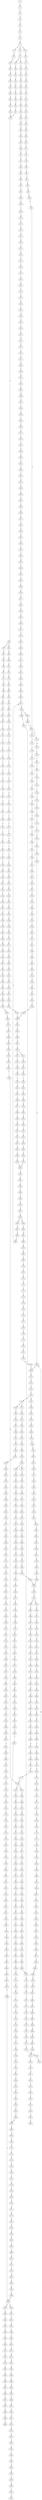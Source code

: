 strict digraph  {
	S0 -> S1 [ label = G ];
	S1 -> S2 [ label = C ];
	S2 -> S3 [ label = G ];
	S3 -> S4 [ label = A ];
	S4 -> S5 [ label = G ];
	S5 -> S6 [ label = T ];
	S6 -> S7 [ label = C ];
	S7 -> S8 [ label = C ];
	S7 -> S9 [ label = G ];
	S7 -> S10 [ label = T ];
	S8 -> S11 [ label = C ];
	S9 -> S12 [ label = A ];
	S10 -> S13 [ label = C ];
	S11 -> S14 [ label = T ];
	S11 -> S15 [ label = G ];
	S12 -> S16 [ label = A ];
	S13 -> S17 [ label = G ];
	S14 -> S18 [ label = C ];
	S15 -> S19 [ label = C ];
	S16 -> S20 [ label = C ];
	S17 -> S21 [ label = T ];
	S18 -> S22 [ label = C ];
	S19 -> S23 [ label = C ];
	S20 -> S24 [ label = C ];
	S21 -> S25 [ label = C ];
	S22 -> S26 [ label = G ];
	S23 -> S27 [ label = T ];
	S24 -> S28 [ label = T ];
	S25 -> S29 [ label = T ];
	S26 -> S30 [ label = G ];
	S27 -> S31 [ label = G ];
	S28 -> S32 [ label = G ];
	S29 -> S33 [ label = G ];
	S30 -> S34 [ label = T ];
	S31 -> S35 [ label = T ];
	S32 -> S36 [ label = T ];
	S33 -> S37 [ label = T ];
	S34 -> S38 [ label = C ];
	S35 -> S39 [ label = C ];
	S36 -> S40 [ label = C ];
	S37 -> S41 [ label = T ];
	S38 -> S42 [ label = T ];
	S39 -> S43 [ label = G ];
	S40 -> S44 [ label = G ];
	S41 -> S45 [ label = C ];
	S42 -> S46 [ label = G ];
	S43 -> S47 [ label = C ];
	S44 -> S48 [ label = C ];
	S45 -> S49 [ label = C ];
	S46 -> S50 [ label = G ];
	S47 -> S51 [ label = G ];
	S48 -> S51 [ label = G ];
	S49 -> S52 [ label = G ];
	S50 -> S53 [ label = A ];
	S51 -> S54 [ label = C ];
	S52 -> S55 [ label = T ];
	S53 -> S56 [ label = G ];
	S54 -> S57 [ label = G ];
	S54 -> S58 [ label = A ];
	S55 -> S59 [ label = G ];
	S56 -> S60 [ label = G ];
	S57 -> S61 [ label = A ];
	S58 -> S62 [ label = A ];
	S59 -> S63 [ label = G ];
	S60 -> S64 [ label = G ];
	S61 -> S65 [ label = G ];
	S62 -> S66 [ label = C ];
	S63 -> S67 [ label = C ];
	S64 -> S68 [ label = T ];
	S65 -> S69 [ label = C ];
	S66 -> S70 [ label = C ];
	S67 -> S71 [ label = C ];
	S68 -> S72 [ label = G ];
	S69 -> S73 [ label = A ];
	S70 -> S74 [ label = C ];
	S71 -> S75 [ label = C ];
	S72 -> S76 [ label = T ];
	S73 -> S77 [ label = G ];
	S74 -> S78 [ label = G ];
	S75 -> S79 [ label = G ];
	S76 -> S80 [ label = T ];
	S77 -> S81 [ label = T ];
	S78 -> S82 [ label = T ];
	S79 -> S83 [ label = T ];
	S80 -> S84 [ label = C ];
	S81 -> S85 [ label = G ];
	S82 -> S86 [ label = A ];
	S83 -> S87 [ label = C ];
	S84 -> S88 [ label = C ];
	S85 -> S89 [ label = C ];
	S86 -> S90 [ label = C ];
	S87 -> S91 [ label = C ];
	S88 -> S92 [ label = A ];
	S89 -> S93 [ label = A ];
	S90 -> S94 [ label = A ];
	S91 -> S95 [ label = A ];
	S92 -> S96 [ label = G ];
	S93 -> S97 [ label = A ];
	S94 -> S98 [ label = G ];
	S95 -> S99 [ label = G ];
	S96 -> S100 [ label = C ];
	S97 -> S101 [ label = C ];
	S98 -> S102 [ label = C ];
	S99 -> S103 [ label = T ];
	S100 -> S104 [ label = A ];
	S101 -> S105 [ label = A ];
	S102 -> S106 [ label = A ];
	S103 -> S107 [ label = A ];
	S104 -> S108 [ label = G ];
	S105 -> S109 [ label = G ];
	S106 -> S110 [ label = G ];
	S107 -> S111 [ label = G ];
	S108 -> S112 [ label = A ];
	S109 -> S113 [ label = C ];
	S110 -> S114 [ label = G ];
	S111 -> S115 [ label = G ];
	S111 -> S116 [ label = C ];
	S112 -> S117 [ label = T ];
	S113 -> S118 [ label = T ];
	S114 -> S119 [ label = T ];
	S115 -> S120 [ label = G ];
	S116 -> S121 [ label = T ];
	S117 -> S122 [ label = A ];
	S118 -> S123 [ label = A ];
	S119 -> S124 [ label = G ];
	S120 -> S125 [ label = T ];
	S121 -> S126 [ label = C ];
	S122 -> S127 [ label = A ];
	S123 -> S128 [ label = C ];
	S124 -> S129 [ label = C ];
	S125 -> S130 [ label = C ];
	S126 -> S131 [ label = C ];
	S127 -> S132 [ label = A ];
	S128 -> S133 [ label = G ];
	S129 -> S134 [ label = A ];
	S130 -> S135 [ label = A ];
	S131 -> S136 [ label = A ];
	S132 -> S137 [ label = A ];
	S133 -> S138 [ label = A ];
	S134 -> S139 [ label = C ];
	S135 -> S140 [ label = C ];
	S136 -> S141 [ label = C ];
	S137 -> S142 [ label = A ];
	S138 -> S143 [ label = G ];
	S139 -> S144 [ label = G ];
	S140 -> S145 [ label = T ];
	S141 -> S146 [ label = C ];
	S142 -> S147 [ label = C ];
	S143 -> S148 [ label = A ];
	S144 -> S149 [ label = C ];
	S145 -> S150 [ label = C ];
	S146 -> S151 [ label = G ];
	S147 -> S152 [ label = T ];
	S148 -> S153 [ label = A ];
	S149 -> S154 [ label = G ];
	S150 -> S155 [ label = G ];
	S151 -> S156 [ label = G ];
	S152 -> S157 [ label = T ];
	S153 -> S158 [ label = C ];
	S154 -> S159 [ label = G ];
	S155 -> S160 [ label = C ];
	S156 -> S161 [ label = A ];
	S157 -> S162 [ label = T ];
	S158 -> S163 [ label = T ];
	S159 -> S164 [ label = T ];
	S160 -> S165 [ label = T ];
	S161 -> S166 [ label = C ];
	S162 -> S167 [ label = G ];
	S163 -> S168 [ label = G ];
	S164 -> S169 [ label = G ];
	S165 -> S170 [ label = T ];
	S166 -> S171 [ label = G ];
	S167 -> S172 [ label = C ];
	S168 -> S173 [ label = G ];
	S169 -> S174 [ label = C ];
	S170 -> S175 [ label = C ];
	S171 -> S176 [ label = T ];
	S172 -> S177 [ label = C ];
	S173 -> S178 [ label = C ];
	S174 -> S179 [ label = C ];
	S175 -> S180 [ label = A ];
	S176 -> S181 [ label = C ];
	S177 -> S182 [ label = G ];
	S178 -> S183 [ label = G ];
	S179 -> S184 [ label = G ];
	S180 -> S185 [ label = T ];
	S181 -> S186 [ label = G ];
	S182 -> S187 [ label = T ];
	S183 -> S188 [ label = C ];
	S184 -> S189 [ label = C ];
	S185 -> S190 [ label = C ];
	S186 -> S191 [ label = T ];
	S187 -> S192 [ label = A ];
	S188 -> S193 [ label = A ];
	S189 -> S194 [ label = A ];
	S190 -> S195 [ label = C ];
	S191 -> S196 [ label = G ];
	S192 -> S197 [ label = G ];
	S193 -> S198 [ label = G ];
	S194 -> S199 [ label = A ];
	S195 -> S200 [ label = A ];
	S196 -> S201 [ label = A ];
	S197 -> S202 [ label = C ];
	S198 -> S203 [ label = C ];
	S199 -> S204 [ label = C ];
	S200 -> S205 [ label = G ];
	S201 -> S206 [ label = C ];
	S202 -> S207 [ label = C ];
	S203 -> S208 [ label = G ];
	S204 -> S209 [ label = C ];
	S205 -> S210 [ label = A ];
	S206 -> S211 [ label = C ];
	S207 -> S212 [ label = G ];
	S208 -> S213 [ label = G ];
	S209 -> S214 [ label = A ];
	S210 -> S215 [ label = A ];
	S211 -> S216 [ label = G ];
	S212 -> S217 [ label = G ];
	S213 -> S218 [ label = G ];
	S214 -> S219 [ label = G ];
	S215 -> S220 [ label = C ];
	S216 -> S221 [ label = G ];
	S217 -> S222 [ label = T ];
	S218 -> S223 [ label = T ];
	S219 -> S224 [ label = T ];
	S220 -> S225 [ label = C ];
	S221 -> S226 [ label = T ];
	S222 -> S227 [ label = G ];
	S223 -> S228 [ label = G ];
	S224 -> S229 [ label = C ];
	S225 -> S230 [ label = A ];
	S225 -> S231 [ label = G ];
	S226 -> S232 [ label = C ];
	S227 -> S233 [ label = A ];
	S228 -> S234 [ label = C ];
	S229 -> S235 [ label = G ];
	S230 -> S236 [ label = G ];
	S230 -> S237 [ label = C ];
	S231 -> S238 [ label = G ];
	S232 -> S239 [ label = G ];
	S233 -> S240 [ label = C ];
	S234 -> S241 [ label = C ];
	S235 -> S242 [ label = C ];
	S236 -> S243 [ label = A ];
	S237 -> S244 [ label = C ];
	S238 -> S245 [ label = A ];
	S239 -> S246 [ label = C ];
	S240 -> S247 [ label = G ];
	S241 -> S248 [ label = G ];
	S242 -> S249 [ label = G ];
	S243 -> S250 [ label = C ];
	S244 -> S251 [ label = A ];
	S245 -> S252 [ label = C ];
	S246 -> S253 [ label = G ];
	S247 -> S254 [ label = T ];
	S248 -> S255 [ label = C ];
	S249 -> S256 [ label = C ];
	S250 -> S257 [ label = T ];
	S251 -> S258 [ label = C ];
	S252 -> S259 [ label = G ];
	S253 -> S260 [ label = T ];
	S254 -> S261 [ label = G ];
	S255 -> S262 [ label = C ];
	S256 -> S263 [ label = A ];
	S257 -> S264 [ label = C ];
	S258 -> S265 [ label = C ];
	S259 -> S266 [ label = C ];
	S260 -> S267 [ label = A ];
	S261 -> S268 [ label = G ];
	S262 -> S269 [ label = G ];
	S263 -> S270 [ label = G ];
	S264 -> S271 [ label = C ];
	S265 -> S272 [ label = C ];
	S266 -> S273 [ label = C ];
	S267 -> S274 [ label = G ];
	S268 -> S275 [ label = G ];
	S269 -> S276 [ label = G ];
	S270 -> S277 [ label = C ];
	S271 -> S278 [ label = C ];
	S272 -> S279 [ label = C ];
	S273 -> S280 [ label = C ];
	S274 -> S281 [ label = C ];
	S275 -> S282 [ label = T ];
	S276 -> S283 [ label = T ];
	S277 -> S284 [ label = C ];
	S278 -> S285 [ label = A ];
	S279 -> S286 [ label = T ];
	S280 -> S287 [ label = A ];
	S281 -> S288 [ label = C ];
	S282 -> S289 [ label = A ];
	S283 -> S290 [ label = G ];
	S284 -> S291 [ label = G ];
	S285 -> S292 [ label = T ];
	S286 -> S293 [ label = T ];
	S287 -> S294 [ label = T ];
	S288 -> S295 [ label = G ];
	S289 -> S296 [ label = C ];
	S290 -> S297 [ label = G ];
	S291 -> S298 [ label = G ];
	S292 -> S299 [ label = C ];
	S293 -> S300 [ label = C ];
	S294 -> S301 [ label = C ];
	S295 -> S302 [ label = C ];
	S296 -> S303 [ label = T ];
	S297 -> S304 [ label = T ];
	S298 -> S305 [ label = T ];
	S299 -> S306 [ label = T ];
	S300 -> S307 [ label = C ];
	S300 -> S308 [ label = G ];
	S301 -> S309 [ label = G ];
	S302 -> S310 [ label = T ];
	S303 -> S311 [ label = A ];
	S304 -> S312 [ label = G ];
	S305 -> S313 [ label = G ];
	S306 -> S314 [ label = G ];
	S307 -> S315 [ label = T ];
	S308 -> S316 [ label = A ];
	S309 -> S317 [ label = T ];
	S310 -> S318 [ label = G ];
	S311 -> S319 [ label = T ];
	S312 -> S320 [ label = G ];
	S313 -> S321 [ label = G ];
	S314 -> S322 [ label = C ];
	S315 -> S323 [ label = G ];
	S316 -> S324 [ label = T ];
	S317 -> S325 [ label = C ];
	S318 -> S326 [ label = G ];
	S319 -> S327 [ label = T ];
	S320 -> S328 [ label = A ];
	S321 -> S329 [ label = A ];
	S322 -> S330 [ label = C ];
	S323 -> S331 [ label = T ];
	S324 -> S332 [ label = C ];
	S325 -> S333 [ label = C ];
	S326 -> S334 [ label = A ];
	S327 -> S335 [ label = G ];
	S328 -> S336 [ label = A ];
	S329 -> S337 [ label = A ];
	S330 -> S338 [ label = A ];
	S331 -> S339 [ label = C ];
	S332 -> S340 [ label = G ];
	S333 -> S341 [ label = T ];
	S334 -> S342 [ label = A ];
	S335 -> S343 [ label = G ];
	S336 -> S344 [ label = C ];
	S337 -> S345 [ label = G ];
	S338 -> S346 [ label = G ];
	S339 -> S347 [ label = C ];
	S340 -> S348 [ label = T ];
	S341 -> S349 [ label = C ];
	S342 -> S350 [ label = G ];
	S343 -> S351 [ label = A ];
	S344 -> S352 [ label = C ];
	S345 -> S353 [ label = A ];
	S346 -> S354 [ label = T ];
	S347 -> S355 [ label = T ];
	S348 -> S356 [ label = T ];
	S349 -> S357 [ label = T ];
	S350 -> S358 [ label = A ];
	S351 -> S359 [ label = A ];
	S352 -> S360 [ label = T ];
	S353 -> S361 [ label = A ];
	S354 -> S362 [ label = C ];
	S355 -> S363 [ label = T ];
	S356 -> S364 [ label = T ];
	S357 -> S365 [ label = T ];
	S358 -> S366 [ label = A ];
	S359 -> S367 [ label = C ];
	S360 -> S368 [ label = C ];
	S361 -> S369 [ label = C ];
	S362 -> S370 [ label = G ];
	S363 -> S371 [ label = G ];
	S364 -> S372 [ label = G ];
	S365 -> S373 [ label = C ];
	S366 -> S369 [ label = C ];
	S367 -> S374 [ label = G ];
	S368 -> S375 [ label = G ];
	S369 -> S376 [ label = G ];
	S370 -> S377 [ label = T ];
	S371 -> S378 [ label = T ];
	S372 -> S379 [ label = T ];
	S373 -> S380 [ label = T ];
	S374 -> S381 [ label = G ];
	S375 -> S382 [ label = G ];
	S376 -> S383 [ label = G ];
	S377 -> S384 [ label = A ];
	S378 -> S385 [ label = A ];
	S379 -> S386 [ label = A ];
	S380 -> S387 [ label = C ];
	S381 -> S388 [ label = T ];
	S382 -> S389 [ label = C ];
	S383 -> S390 [ label = C ];
	S384 -> S391 [ label = A ];
	S385 -> S392 [ label = G ];
	S386 -> S393 [ label = G ];
	S387 -> S394 [ label = G ];
	S388 -> S395 [ label = A ];
	S389 -> S396 [ label = A ];
	S390 -> S397 [ label = A ];
	S391 -> S398 [ label = G ];
	S392 -> S399 [ label = G ];
	S393 -> S400 [ label = G ];
	S394 -> S401 [ label = G ];
	S395 -> S402 [ label = C ];
	S396 -> S403 [ label = C ];
	S397 -> S404 [ label = C ];
	S398 -> S405 [ label = A ];
	S399 -> S406 [ label = A ];
	S400 -> S407 [ label = A ];
	S401 -> S408 [ label = A ];
	S402 -> S409 [ label = G ];
	S403 -> S410 [ label = G ];
	S404 -> S411 [ label = C ];
	S404 -> S412 [ label = T ];
	S405 -> S413 [ label = C ];
	S406 -> S414 [ label = G ];
	S407 -> S415 [ label = A ];
	S408 -> S416 [ label = G ];
	S409 -> S417 [ label = A ];
	S410 -> S418 [ label = C ];
	S411 -> S419 [ label = G ];
	S412 -> S420 [ label = G ];
	S413 -> S421 [ label = G ];
	S414 -> S422 [ label = A ];
	S415 -> S423 [ label = A ];
	S416 -> S424 [ label = A ];
	S417 -> S425 [ label = A ];
	S418 -> S426 [ label = G ];
	S419 -> S427 [ label = G ];
	S420 -> S428 [ label = G ];
	S421 -> S429 [ label = G ];
	S422 -> S430 [ label = G ];
	S423 -> S431 [ label = G ];
	S424 -> S432 [ label = G ];
	S425 -> S433 [ label = G ];
	S426 -> S434 [ label = C ];
	S427 -> S435 [ label = G ];
	S428 -> S436 [ label = G ];
	S429 -> S437 [ label = C ];
	S430 -> S438 [ label = G ];
	S431 -> S439 [ label = G ];
	S432 -> S440 [ label = G ];
	S433 -> S441 [ label = A ];
	S434 -> S442 [ label = G ];
	S435 -> S443 [ label = A ];
	S436 -> S444 [ label = A ];
	S437 -> S445 [ label = T ];
	S438 -> S446 [ label = T ];
	S439 -> S447 [ label = T ];
	S440 -> S448 [ label = T ];
	S441 -> S449 [ label = A ];
	S442 -> S450 [ label = C ];
	S442 -> S451 [ label = G ];
	S443 -> S452 [ label = A ];
	S444 -> S453 [ label = A ];
	S445 -> S454 [ label = C ];
	S446 -> S455 [ label = C ];
	S447 -> S456 [ label = C ];
	S448 -> S455 [ label = C ];
	S449 -> S457 [ label = G ];
	S450 -> S458 [ label = G ];
	S451 -> S459 [ label = C ];
	S452 -> S460 [ label = T ];
	S453 -> S461 [ label = C ];
	S454 -> S462 [ label = T ];
	S455 -> S463 [ label = C ];
	S456 -> S464 [ label = C ];
	S457 -> S465 [ label = T ];
	S458 -> S466 [ label = T ];
	S459 -> S467 [ label = T ];
	S460 -> S468 [ label = T ];
	S461 -> S469 [ label = T ];
	S462 -> S470 [ label = C ];
	S463 -> S471 [ label = C ];
	S464 -> S472 [ label = C ];
	S465 -> S473 [ label = G ];
	S466 -> S474 [ label = C ];
	S467 -> S475 [ label = G ];
	S468 -> S476 [ label = G ];
	S469 -> S477 [ label = G ];
	S470 -> S478 [ label = G ];
	S471 -> S479 [ label = A ];
	S471 -> S480 [ label = G ];
	S472 -> S481 [ label = G ];
	S473 -> S482 [ label = T ];
	S474 -> S483 [ label = G ];
	S475 -> S484 [ label = G ];
	S476 -> S485 [ label = A ];
	S477 -> S486 [ label = G ];
	S478 -> S487 [ label = A ];
	S479 -> S488 [ label = G ];
	S480 -> S489 [ label = G ];
	S481 -> S490 [ label = A ];
	S482 -> S491 [ label = C ];
	S483 -> S492 [ label = A ];
	S484 -> S493 [ label = A ];
	S485 -> S494 [ label = A ];
	S486 -> S495 [ label = A ];
	S487 -> S496 [ label = A ];
	S488 -> S497 [ label = A ];
	S489 -> S498 [ label = A ];
	S490 -> S499 [ label = A ];
	S491 -> S500 [ label = C ];
	S492 -> S501 [ label = C ];
	S493 -> S502 [ label = A ];
	S494 -> S503 [ label = C ];
	S495 -> S504 [ label = C ];
	S496 -> S505 [ label = G ];
	S497 -> S506 [ label = G ];
	S498 -> S507 [ label = G ];
	S499 -> S508 [ label = G ];
	S500 -> S509 [ label = T ];
	S501 -> S510 [ label = G ];
	S502 -> S511 [ label = T ];
	S503 -> S512 [ label = C ];
	S504 -> S513 [ label = C ];
	S505 -> S514 [ label = T ];
	S506 -> S515 [ label = C ];
	S507 -> S516 [ label = G ];
	S508 -> S517 [ label = T ];
	S509 -> S518 [ label = G ];
	S510 -> S519 [ label = C ];
	S511 -> S520 [ label = G ];
	S512 -> S521 [ label = C ];
	S513 -> S522 [ label = C ];
	S514 -> S523 [ label = C ];
	S515 -> S524 [ label = C ];
	S516 -> S525 [ label = C ];
	S517 -> S526 [ label = C ];
	S518 -> S527 [ label = G ];
	S519 -> S528 [ label = G ];
	S520 -> S529 [ label = G ];
	S521 -> S530 [ label = G ];
	S522 -> S531 [ label = G ];
	S523 -> S532 [ label = G ];
	S524 -> S533 [ label = A ];
	S525 -> S534 [ label = G ];
	S526 -> S535 [ label = G ];
	S527 -> S536 [ label = C ];
	S528 -> S537 [ label = C ];
	S529 -> S538 [ label = G ];
	S530 -> S539 [ label = T ];
	S531 -> S540 [ label = T ];
	S532 -> S541 [ label = C ];
	S533 -> S542 [ label = C ];
	S534 -> S543 [ label = T ];
	S535 -> S544 [ label = A ];
	S536 -> S545 [ label = C ];
	S537 -> S546 [ label = C ];
	S538 -> S547 [ label = G ];
	S539 -> S548 [ label = C ];
	S540 -> S549 [ label = C ];
	S541 -> S550 [ label = G ];
	S542 -> S551 [ label = G ];
	S543 -> S552 [ label = G ];
	S544 -> S553 [ label = G ];
	S545 -> S554 [ label = T ];
	S546 -> S555 [ label = T ];
	S547 -> S556 [ label = T ];
	S548 -> S557 [ label = T ];
	S549 -> S558 [ label = T ];
	S550 -> S559 [ label = G ];
	S551 -> S560 [ label = G ];
	S552 -> S561 [ label = G ];
	S553 -> S562 [ label = G ];
	S554 -> S563 [ label = G ];
	S555 -> S564 [ label = C ];
	S556 -> S565 [ label = C ];
	S557 -> S566 [ label = C ];
	S558 -> S566 [ label = C ];
	S559 -> S567 [ label = C ];
	S560 -> S568 [ label = T ];
	S561 -> S569 [ label = T ];
	S562 -> S570 [ label = T ];
	S563 -> S571 [ label = G ];
	S564 -> S572 [ label = G ];
	S565 -> S573 [ label = C ];
	S566 -> S574 [ label = G ];
	S567 -> S575 [ label = T ];
	S568 -> S576 [ label = T ];
	S569 -> S577 [ label = A ];
	S570 -> S578 [ label = A ];
	S571 -> S579 [ label = G ];
	S572 -> S580 [ label = G ];
	S573 -> S581 [ label = G ];
	S574 -> S582 [ label = G ];
	S575 -> S583 [ label = A ];
	S576 -> S584 [ label = A ];
	S577 -> S585 [ label = T ];
	S578 -> S586 [ label = T ];
	S579 -> S587 [ label = T ];
	S580 -> S588 [ label = G ];
	S581 -> S589 [ label = C ];
	S582 -> S590 [ label = C ];
	S583 -> S591 [ label = T ];
	S584 -> S592 [ label = C ];
	S585 -> S593 [ label = G ];
	S586 -> S594 [ label = A ];
	S587 -> S595 [ label = C ];
	S588 -> S596 [ label = C ];
	S589 -> S597 [ label = C ];
	S590 -> S598 [ label = A ];
	S591 -> S599 [ label = A ];
	S592 -> S600 [ label = T ];
	S593 -> S601 [ label = A ];
	S594 -> S602 [ label = A ];
	S595 -> S603 [ label = C ];
	S596 -> S604 [ label = T ];
	S597 -> S605 [ label = G ];
	S598 -> S606 [ label = C ];
	S599 -> S607 [ label = G ];
	S600 -> S608 [ label = G ];
	S601 -> S609 [ label = G ];
	S602 -> S610 [ label = G ];
	S603 -> S611 [ label = C ];
	S604 -> S612 [ label = C ];
	S605 -> S613 [ label = G ];
	S606 -> S614 [ label = C ];
	S607 -> S615 [ label = T ];
	S608 -> S616 [ label = C ];
	S609 -> S617 [ label = C ];
	S610 -> S618 [ label = T ];
	S611 -> S619 [ label = G ];
	S612 -> S620 [ label = A ];
	S613 -> S621 [ label = A ];
	S614 -> S622 [ label = G ];
	S615 -> S623 [ label = A ];
	S616 -> S624 [ label = A ];
	S617 -> S625 [ label = G ];
	S618 -> S626 [ label = C ];
	S619 -> S627 [ label = A ];
	S620 -> S628 [ label = C ];
	S621 -> S629 [ label = A ];
	S622 -> S630 [ label = A ];
	S623 -> S631 [ label = G ];
	S624 -> S632 [ label = G ];
	S625 -> S633 [ label = G ];
	S626 -> S634 [ label = G ];
	S627 -> S635 [ label = G ];
	S628 -> S636 [ label = G ];
	S629 -> S637 [ label = C ];
	S630 -> S638 [ label = G ];
	S630 -> S639 [ label = A ];
	S631 -> S640 [ label = C ];
	S632 -> S641 [ label = A ];
	S633 -> S642 [ label = T ];
	S634 -> S643 [ label = T ];
	S635 -> S644 [ label = T ];
	S636 -> S645 [ label = T ];
	S637 -> S646 [ label = T ];
	S638 -> S647 [ label = T ];
	S639 -> S648 [ label = T ];
	S640 -> S649 [ label = C ];
	S641 -> S650 [ label = C ];
	S642 -> S651 [ label = C ];
	S643 -> S652 [ label = G ];
	S644 -> S653 [ label = C ];
	S645 -> S654 [ label = C ];
	S646 -> S655 [ label = G ];
	S647 -> S656 [ label = C ];
	S648 -> S657 [ label = G ];
	S649 -> S658 [ label = G ];
	S650 -> S659 [ label = G ];
	S651 -> S660 [ label = G ];
	S652 -> S661 [ label = G ];
	S653 -> S662 [ label = C ];
	S654 -> S663 [ label = C ];
	S655 -> S664 [ label = C ];
	S656 -> S665 [ label = C ];
	S657 -> S666 [ label = T ];
	S658 -> S667 [ label = A ];
	S659 -> S668 [ label = G ];
	S660 -> S669 [ label = C ];
	S661 -> S670 [ label = T ];
	S662 -> S671 [ label = A ];
	S663 -> S672 [ label = A ];
	S664 -> S673 [ label = A ];
	S665 -> S671 [ label = A ];
	S666 -> S674 [ label = A ];
	S667 -> S675 [ label = A ];
	S668 -> S676 [ label = A ];
	S669 -> S677 [ label = A ];
	S670 -> S678 [ label = A ];
	S671 -> S679 [ label = G ];
	S672 -> S680 [ label = G ];
	S673 -> S681 [ label = A ];
	S674 -> S682 [ label = G ];
	S675 -> S683 [ label = A ];
	S676 -> S684 [ label = C ];
	S677 -> S685 [ label = C ];
	S678 -> S686 [ label = C ];
	S679 -> S687 [ label = T ];
	S679 -> S688 [ label = C ];
	S680 -> S689 [ label = C ];
	S681 -> S690 [ label = C ];
	S682 -> S691 [ label = T ];
	S683 -> S692 [ label = C ];
	S684 -> S693 [ label = A ];
	S685 -> S694 [ label = G ];
	S686 -> S695 [ label = C ];
	S687 -> S696 [ label = A ];
	S688 -> S697 [ label = T ];
	S689 -> S698 [ label = T ];
	S690 -> S699 [ label = C ];
	S691 -> S700 [ label = T ];
	S692 -> S701 [ label = C ];
	S693 -> S702 [ label = C ];
	S694 -> S703 [ label = C ];
	S695 -> S704 [ label = G ];
	S696 -> S111 [ label = G ];
	S697 -> S705 [ label = T ];
	S698 -> S705 [ label = T ];
	S699 -> S706 [ label = A ];
	S700 -> S707 [ label = T ];
	S701 -> S708 [ label = C ];
	S702 -> S709 [ label = A ];
	S703 -> S710 [ label = G ];
	S704 -> S711 [ label = G ];
	S705 -> S712 [ label = C ];
	S706 -> S713 [ label = G ];
	S707 -> S714 [ label = C ];
	S708 -> S715 [ label = C ];
	S709 -> S716 [ label = C ];
	S710 -> S717 [ label = C ];
	S711 -> S718 [ label = T ];
	S712 -> S719 [ label = A ];
	S713 -> S720 [ label = A ];
	S714 -> S721 [ label = A ];
	S715 -> S722 [ label = G ];
	S716 -> S723 [ label = C ];
	S717 -> S442 [ label = G ];
	S718 -> S724 [ label = G ];
	S719 -> S725 [ label = C ];
	S720 -> S726 [ label = A ];
	S721 -> S727 [ label = C ];
	S722 -> S728 [ label = A ];
	S723 -> S729 [ label = T ];
	S724 -> S730 [ label = G ];
	S725 -> S731 [ label = G ];
	S726 -> S732 [ label = C ];
	S727 -> S733 [ label = T ];
	S728 -> S734 [ label = C ];
	S729 -> S735 [ label = C ];
	S730 -> S736 [ label = T ];
	S731 -> S737 [ label = C ];
	S732 -> S738 [ label = A ];
	S733 -> S739 [ label = C ];
	S734 -> S740 [ label = T ];
	S735 -> S741 [ label = T ];
	S736 -> S742 [ label = T ];
	S737 -> S743 [ label = C ];
	S738 -> S744 [ label = G ];
	S739 -> S745 [ label = C ];
	S740 -> S746 [ label = A ];
	S741 -> S747 [ label = A ];
	S742 -> S748 [ label = A ];
	S743 -> S749 [ label = C ];
	S744 -> S750 [ label = C ];
	S745 -> S751 [ label = T ];
	S746 -> S752 [ label = G ];
	S747 -> S753 [ label = G ];
	S748 -> S754 [ label = G ];
	S749 -> S755 [ label = T ];
	S750 -> S756 [ label = C ];
	S751 -> S757 [ label = T ];
	S752 -> S758 [ label = A ];
	S753 -> S759 [ label = A ];
	S754 -> S760 [ label = A ];
	S755 -> S761 [ label = T ];
	S756 -> S762 [ label = G ];
	S757 -> S763 [ label = T ];
	S758 -> S764 [ label = A ];
	S759 -> S765 [ label = A ];
	S760 -> S766 [ label = A ];
	S761 -> S767 [ label = C ];
	S762 -> S768 [ label = T ];
	S763 -> S769 [ label = C ];
	S764 -> S770 [ label = T ];
	S765 -> S771 [ label = C ];
	S766 -> S772 [ label = G ];
	S767 -> S773 [ label = A ];
	S768 -> S774 [ label = C ];
	S769 -> S775 [ label = A ];
	S770 -> S776 [ label = C ];
	S771 -> S777 [ label = G ];
	S772 -> S778 [ label = G ];
	S773 -> S779 [ label = T ];
	S774 -> S780 [ label = C ];
	S775 -> S781 [ label = T ];
	S776 -> S782 [ label = G ];
	S777 -> S783 [ label = A ];
	S778 -> S784 [ label = G ];
	S779 -> S785 [ label = C ];
	S780 -> S786 [ label = T ];
	S781 -> S787 [ label = C ];
	S782 -> S788 [ label = G ];
	S783 -> S789 [ label = G ];
	S784 -> S790 [ label = G ];
	S785 -> S791 [ label = C ];
	S786 -> S792 [ label = C ];
	S787 -> S793 [ label = C ];
	S788 -> S794 [ label = G ];
	S789 -> S795 [ label = G ];
	S790 -> S796 [ label = G ];
	S791 -> S200 [ label = A ];
	S792 -> S797 [ label = T ];
	S793 -> S798 [ label = A ];
	S794 -> S799 [ label = T ];
	S795 -> S800 [ label = T ];
	S796 -> S801 [ label = T ];
	S797 -> S802 [ label = G ];
	S798 -> S205 [ label = G ];
	S799 -> S803 [ label = A ];
	S800 -> S804 [ label = G ];
	S801 -> S805 [ label = C ];
	S802 -> S806 [ label = T ];
	S803 -> S807 [ label = T ];
	S804 -> S808 [ label = T ];
	S805 -> S809 [ label = C ];
	S806 -> S810 [ label = C ];
	S807 -> S811 [ label = C ];
	S808 -> S812 [ label = C ];
	S809 -> S813 [ label = G ];
	S810 -> S814 [ label = G ];
	S811 -> S815 [ label = C ];
	S812 -> S816 [ label = C ];
	S813 -> S817 [ label = T ];
	S814 -> S818 [ label = T ];
	S815 -> S819 [ label = C ];
	S816 -> S820 [ label = C ];
	S817 -> S821 [ label = C ];
	S818 -> S822 [ label = G ];
	S819 -> S823 [ label = G ];
	S820 -> S824 [ label = T ];
	S821 -> S825 [ label = G ];
	S822 -> S826 [ label = G ];
	S823 -> S827 [ label = A ];
	S824 -> S828 [ label = G ];
	S825 -> S829 [ label = G ];
	S826 -> S830 [ label = T ];
	S827 -> S831 [ label = A ];
	S828 -> S832 [ label = T ];
	S829 -> S833 [ label = A ];
	S830 -> S678 [ label = A ];
	S831 -> S834 [ label = A ];
	S832 -> S835 [ label = C ];
	S833 -> S836 [ label = A ];
	S834 -> S837 [ label = G ];
	S835 -> S838 [ label = C ];
	S836 -> S839 [ label = C ];
	S837 -> S840 [ label = T ];
	S838 -> S841 [ label = T ];
	S839 -> S842 [ label = A ];
	S839 -> S843 [ label = T ];
	S840 -> S844 [ label = G ];
	S841 -> S845 [ label = A ];
	S842 -> S846 [ label = G ];
	S843 -> S847 [ label = A ];
	S844 -> S848 [ label = T ];
	S845 -> S849 [ label = C ];
	S846 -> S850 [ label = G ];
	S847 -> S851 [ label = C ];
	S848 -> S852 [ label = C ];
	S849 -> S853 [ label = T ];
	S850 -> S854 [ label = A ];
	S851 -> S855 [ label = A ];
	S852 -> S856 [ label = G ];
	S853 -> S857 [ label = A ];
	S854 -> S858 [ label = A ];
	S855 -> S859 [ label = A ];
	S856 -> S860 [ label = T ];
	S857 -> S861 [ label = C ];
	S858 -> S862 [ label = T ];
	S859 -> S863 [ label = C ];
	S860 -> S864 [ label = C ];
	S861 -> S865 [ label = C ];
	S862 -> S866 [ label = A ];
	S863 -> S867 [ label = G ];
	S864 -> S868 [ label = G ];
	S865 -> S869 [ label = A ];
	S866 -> S870 [ label = G ];
	S867 -> S871 [ label = A ];
	S868 -> S872 [ label = G ];
	S869 -> S873 [ label = G ];
	S870 -> S874 [ label = T ];
	S871 -> S875 [ label = A ];
	S872 -> S876 [ label = A ];
	S873 -> S877 [ label = G ];
	S874 -> S878 [ label = C ];
	S875 -> S879 [ label = A ];
	S876 -> S880 [ label = A ];
	S877 -> S881 [ label = A ];
	S878 -> S882 [ label = T ];
	S879 -> S883 [ label = A ];
	S880 -> S839 [ label = C ];
	S881 -> S884 [ label = G ];
	S882 -> S885 [ label = C ];
	S883 -> S886 [ label = C ];
	S884 -> S887 [ label = A ];
	S885 -> S888 [ label = T ];
	S886 -> S889 [ label = A ];
	S887 -> S890 [ label = G ];
	S888 -> S891 [ label = C ];
	S889 -> S892 [ label = G ];
	S890 -> S893 [ label = T ];
	S891 -> S894 [ label = T ];
	S892 -> S895 [ label = A ];
	S893 -> S896 [ label = C ];
	S894 -> S897 [ label = G ];
	S895 -> S898 [ label = A ];
	S896 -> S899 [ label = A ];
	S897 -> S900 [ label = A ];
	S898 -> S901 [ label = G ];
	S899 -> S902 [ label = G ];
	S900 -> S903 [ label = G ];
	S901 -> S904 [ label = G ];
	S902 -> S905 [ label = G ];
	S903 -> S906 [ label = T ];
	S904 -> S907 [ label = G ];
	S905 -> S908 [ label = A ];
	S906 -> S909 [ label = A ];
	S907 -> S910 [ label = G ];
	S908 -> S911 [ label = C ];
	S910 -> S912 [ label = T ];
	S911 -> S913 [ label = C ];
	S912 -> S914 [ label = C ];
	S913 -> S915 [ label = A ];
	S914 -> S916 [ label = T ];
	S915 -> S917 [ label = G ];
	S916 -> S918 [ label = C ];
	S917 -> S919 [ label = T ];
	S918 -> S920 [ label = T ];
	S919 -> S921 [ label = C ];
	S920 -> S922 [ label = C ];
	S921 -> S923 [ label = T ];
	S922 -> S924 [ label = G ];
	S923 -> S925 [ label = C ];
	S924 -> S926 [ label = T ];
	S925 -> S927 [ label = T ];
	S926 -> S928 [ label = G ];
	S927 -> S929 [ label = G ];
	S928 -> S930 [ label = G ];
	S929 -> S931 [ label = T ];
	S930 -> S932 [ label = T ];
	S931 -> S933 [ label = A ];
	S932 -> S934 [ label = A ];
}
